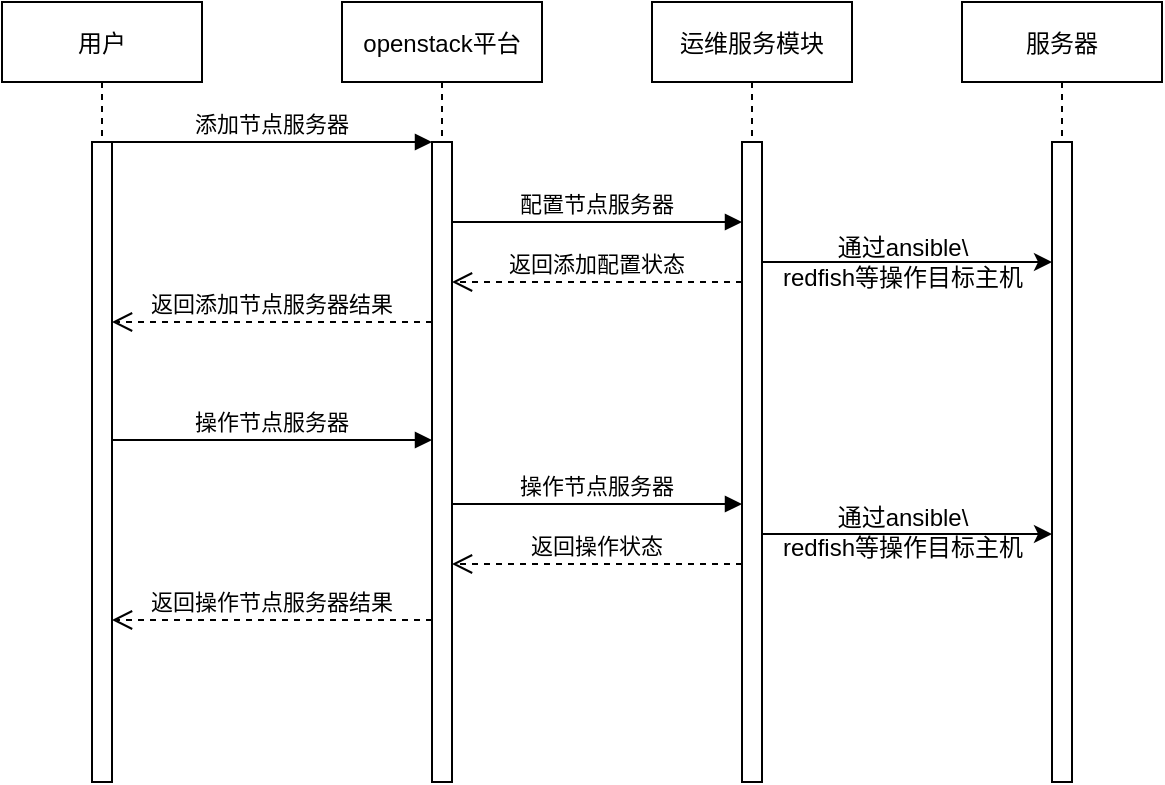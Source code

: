 <mxfile version="15.9.6" type="github">
  <diagram id="kgpKYQtTHZ0yAKxKKP6v" name="Page-1">
    <mxGraphModel dx="981" dy="532" grid="1" gridSize="10" guides="1" tooltips="1" connect="1" arrows="1" fold="1" page="1" pageScale="1" pageWidth="850" pageHeight="1100" math="0" shadow="0">
      <root>
        <mxCell id="0" />
        <mxCell id="1" parent="0" />
        <mxCell id="3nuBFxr9cyL0pnOWT2aG-1" value="用户" style="shape=umlLifeline;perimeter=lifelinePerimeter;container=1;collapsible=0;recursiveResize=0;rounded=0;shadow=0;strokeWidth=1;" parent="1" vertex="1">
          <mxGeometry x="120" y="80" width="100" height="390" as="geometry" />
        </mxCell>
        <mxCell id="3nuBFxr9cyL0pnOWT2aG-2" value="" style="points=[];perimeter=orthogonalPerimeter;rounded=0;shadow=0;strokeWidth=1;" parent="3nuBFxr9cyL0pnOWT2aG-1" vertex="1">
          <mxGeometry x="45" y="70" width="10" height="320" as="geometry" />
        </mxCell>
        <mxCell id="3nuBFxr9cyL0pnOWT2aG-5" value="openstack平台" style="shape=umlLifeline;perimeter=lifelinePerimeter;container=1;collapsible=0;recursiveResize=0;rounded=0;shadow=0;strokeWidth=1;" parent="1" vertex="1">
          <mxGeometry x="290" y="80" width="100" height="390" as="geometry" />
        </mxCell>
        <mxCell id="3nuBFxr9cyL0pnOWT2aG-6" value="" style="points=[];perimeter=orthogonalPerimeter;rounded=0;shadow=0;strokeWidth=1;" parent="3nuBFxr9cyL0pnOWT2aG-5" vertex="1">
          <mxGeometry x="45" y="70" width="10" height="320" as="geometry" />
        </mxCell>
        <mxCell id="3nuBFxr9cyL0pnOWT2aG-7" value="返回添加节点服务器结果" style="verticalAlign=bottom;endArrow=open;dashed=1;endSize=8;shadow=0;strokeWidth=1;" parent="1" source="3nuBFxr9cyL0pnOWT2aG-6" target="3nuBFxr9cyL0pnOWT2aG-2" edge="1">
          <mxGeometry relative="1" as="geometry">
            <mxPoint x="275" y="236" as="targetPoint" />
            <Array as="points">
              <mxPoint x="310" y="240" />
              <mxPoint x="270" y="240" />
            </Array>
          </mxGeometry>
        </mxCell>
        <mxCell id="3nuBFxr9cyL0pnOWT2aG-8" value="添加节点服务器" style="verticalAlign=bottom;endArrow=block;entryX=0;entryY=0;shadow=0;strokeWidth=1;" parent="1" source="3nuBFxr9cyL0pnOWT2aG-2" target="3nuBFxr9cyL0pnOWT2aG-6" edge="1">
          <mxGeometry relative="1" as="geometry">
            <mxPoint x="275" y="160" as="sourcePoint" />
          </mxGeometry>
        </mxCell>
        <mxCell id="W23UIXV-_5w0FqXgQNdE-2" value="运维服务模块" style="shape=umlLifeline;perimeter=lifelinePerimeter;container=1;collapsible=0;recursiveResize=0;rounded=0;shadow=0;strokeWidth=1;" vertex="1" parent="1">
          <mxGeometry x="445" y="80" width="100" height="390" as="geometry" />
        </mxCell>
        <mxCell id="W23UIXV-_5w0FqXgQNdE-4" value="配置节点服务器" style="verticalAlign=bottom;endArrow=block;shadow=0;strokeWidth=1;" edge="1" parent="1" source="3nuBFxr9cyL0pnOWT2aG-6" target="W23UIXV-_5w0FqXgQNdE-3">
          <mxGeometry relative="1" as="geometry">
            <mxPoint x="360" y="190" as="sourcePoint" />
            <mxPoint x="560" y="190" as="targetPoint" />
            <Array as="points">
              <mxPoint x="445" y="190" />
              <mxPoint x="460" y="190" />
            </Array>
          </mxGeometry>
        </mxCell>
        <mxCell id="W23UIXV-_5w0FqXgQNdE-5" value="返回添加配置状态" style="verticalAlign=bottom;endArrow=open;dashed=1;endSize=8;shadow=0;strokeWidth=1;" edge="1" parent="1" source="W23UIXV-_5w0FqXgQNdE-3" target="3nuBFxr9cyL0pnOWT2aG-6">
          <mxGeometry relative="1" as="geometry">
            <mxPoint x="360" y="220" as="targetPoint" />
            <mxPoint x="550" y="220.0" as="sourcePoint" />
            <Array as="points">
              <mxPoint x="390" y="220" />
            </Array>
          </mxGeometry>
        </mxCell>
        <mxCell id="W23UIXV-_5w0FqXgQNdE-9" value="返回操作节点服务器结果" style="verticalAlign=bottom;endArrow=open;dashed=1;endSize=8;shadow=0;strokeWidth=1;" edge="1" parent="1">
          <mxGeometry relative="1" as="geometry">
            <mxPoint x="175" y="389.0" as="targetPoint" />
            <mxPoint x="335" y="389.0" as="sourcePoint" />
            <Array as="points">
              <mxPoint x="310" y="389" />
              <mxPoint x="270" y="389" />
            </Array>
          </mxGeometry>
        </mxCell>
        <mxCell id="W23UIXV-_5w0FqXgQNdE-10" value="操作节点服务器" style="verticalAlign=bottom;endArrow=block;entryX=0;entryY=0;shadow=0;strokeWidth=1;" edge="1" parent="1">
          <mxGeometry relative="1" as="geometry">
            <mxPoint x="175" y="299.0" as="sourcePoint" />
            <mxPoint x="335" y="299.0" as="targetPoint" />
          </mxGeometry>
        </mxCell>
        <mxCell id="W23UIXV-_5w0FqXgQNdE-12" value="返回操作状态" style="verticalAlign=bottom;endArrow=open;dashed=1;endSize=8;shadow=0;strokeWidth=1;" edge="1" parent="1" source="W23UIXV-_5w0FqXgQNdE-3">
          <mxGeometry relative="1" as="geometry">
            <mxPoint x="345" y="361.0" as="targetPoint" />
            <mxPoint x="555" y="361.0" as="sourcePoint" />
            <Array as="points">
              <mxPoint x="390" y="361" />
            </Array>
          </mxGeometry>
        </mxCell>
        <mxCell id="W23UIXV-_5w0FqXgQNdE-15" style="edgeStyle=orthogonalEdgeStyle;rounded=0;orthogonalLoop=1;jettySize=auto;html=1;" edge="1" parent="1" source="W23UIXV-_5w0FqXgQNdE-3" target="W23UIXV-_5w0FqXgQNdE-14">
          <mxGeometry relative="1" as="geometry">
            <Array as="points">
              <mxPoint x="580" y="210" />
              <mxPoint x="580" y="210" />
            </Array>
          </mxGeometry>
        </mxCell>
        <mxCell id="W23UIXV-_5w0FqXgQNdE-19" style="edgeStyle=orthogonalEdgeStyle;rounded=0;orthogonalLoop=1;jettySize=auto;html=1;" edge="1" parent="1" source="W23UIXV-_5w0FqXgQNdE-3" target="W23UIXV-_5w0FqXgQNdE-14">
          <mxGeometry relative="1" as="geometry">
            <Array as="points">
              <mxPoint x="567" y="346" />
              <mxPoint x="567" y="346" />
            </Array>
          </mxGeometry>
        </mxCell>
        <mxCell id="W23UIXV-_5w0FqXgQNdE-3" value="" style="points=[];perimeter=orthogonalPerimeter;rounded=0;shadow=0;strokeWidth=1;" vertex="1" parent="1">
          <mxGeometry x="490" y="150" width="10" height="320" as="geometry" />
        </mxCell>
        <mxCell id="W23UIXV-_5w0FqXgQNdE-11" value="操作节点服务器" style="verticalAlign=bottom;endArrow=block;shadow=0;strokeWidth=1;" edge="1" parent="1" source="3nuBFxr9cyL0pnOWT2aG-6" target="W23UIXV-_5w0FqXgQNdE-3">
          <mxGeometry relative="1" as="geometry">
            <mxPoint x="280" y="331.0" as="sourcePoint" />
            <mxPoint x="505" y="331" as="targetPoint" />
            <Array as="points">
              <mxPoint x="380" y="331" />
              <mxPoint x="395" y="331" />
              <mxPoint x="425" y="331" />
              <mxPoint x="475" y="331" />
            </Array>
          </mxGeometry>
        </mxCell>
        <mxCell id="W23UIXV-_5w0FqXgQNdE-13" value="服务器" style="shape=umlLifeline;perimeter=lifelinePerimeter;container=1;collapsible=0;recursiveResize=0;rounded=0;shadow=0;strokeWidth=1;" vertex="1" parent="1">
          <mxGeometry x="600" y="80" width="100" height="390" as="geometry" />
        </mxCell>
        <mxCell id="W23UIXV-_5w0FqXgQNdE-14" value="" style="points=[];perimeter=orthogonalPerimeter;rounded=0;shadow=0;strokeWidth=1;" vertex="1" parent="W23UIXV-_5w0FqXgQNdE-13">
          <mxGeometry x="45" y="70" width="10" height="320" as="geometry" />
        </mxCell>
        <mxCell id="W23UIXV-_5w0FqXgQNdE-16" value="通过ansible\&lt;br&gt;redfish等操作目标主机" style="text;html=1;align=center;verticalAlign=middle;resizable=0;points=[];autosize=1;strokeColor=none;fillColor=none;" vertex="1" parent="1">
          <mxGeometry x="500" y="195" width="140" height="30" as="geometry" />
        </mxCell>
        <mxCell id="W23UIXV-_5w0FqXgQNdE-17" value="通过ansible\&lt;br&gt;redfish等操作目标主机" style="text;html=1;align=center;verticalAlign=middle;resizable=0;points=[];autosize=1;strokeColor=none;fillColor=none;" vertex="1" parent="1">
          <mxGeometry x="500" y="330" width="140" height="30" as="geometry" />
        </mxCell>
      </root>
    </mxGraphModel>
  </diagram>
</mxfile>
